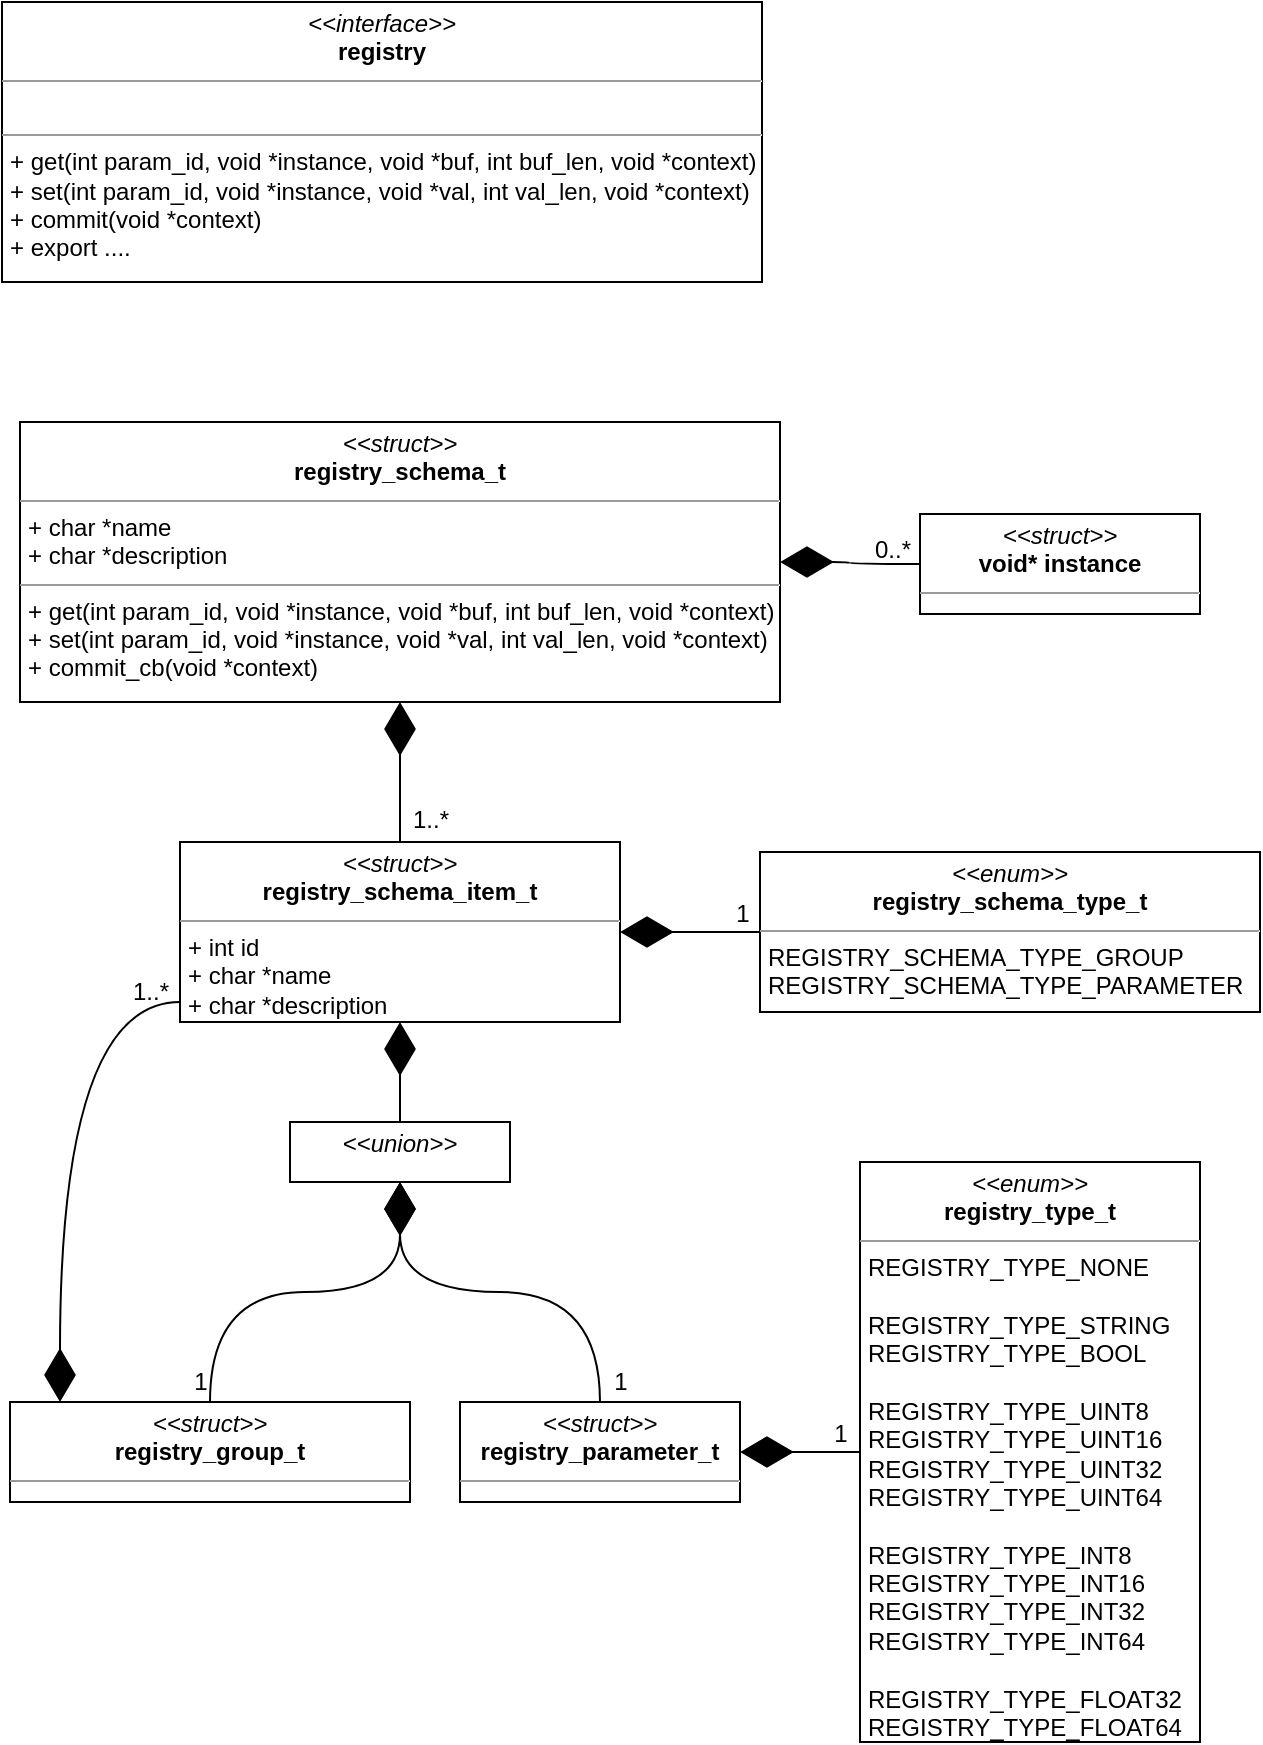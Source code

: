 <mxfile>
    <diagram id="fjN8D4Odn0497USpxgly" name="Page-1">
        <mxGraphModel dx="1261" dy="1747" grid="1" gridSize="10" guides="1" tooltips="1" connect="1" arrows="1" fold="1" page="1" pageScale="1" pageWidth="1169" pageHeight="827" math="0" shadow="0">
            <root>
                <mxCell id="0"/>
                <mxCell id="1" parent="0"/>
                <mxCell id="14" value="&lt;p style=&quot;margin: 0px ; margin-top: 4px ; text-align: center&quot;&gt;&lt;i&gt;&amp;lt;&amp;lt;struct&amp;gt;&amp;gt;&lt;/i&gt;&lt;br&gt;&lt;b&gt;registry_schema_t&lt;/b&gt;&lt;br&gt;&lt;/p&gt;&lt;hr size=&quot;1&quot;&gt;&lt;p style=&quot;margin: 0px ; margin-left: 4px&quot;&gt;+&amp;nbsp;&lt;span&gt;char *name&lt;/span&gt;&lt;/p&gt;&lt;p style=&quot;margin: 0px ; margin-left: 4px&quot;&gt;+ char *description&lt;/p&gt;&lt;hr size=&quot;1&quot;&gt;&lt;p style=&quot;margin: 0px ; margin-left: 4px&quot;&gt;+ get(int param_id, void *instance, void *buf, int buf_len, void *context)&lt;/p&gt;&lt;p style=&quot;margin: 0px ; margin-left: 4px&quot;&gt;+ set(int param_id, void *instance, void *val, int val_len, void *context)&lt;/p&gt;&lt;p style=&quot;margin: 0px ; margin-left: 4px&quot;&gt;+ commit_cb(void *context)&lt;/p&gt;&lt;p style=&quot;margin: 0px ; margin-left: 4px&quot;&gt;&amp;nbsp;&lt;/p&gt;" style="verticalAlign=top;align=left;overflow=fill;fontSize=12;fontFamily=Helvetica;html=1;" parent="1" vertex="1">
                    <mxGeometry x="80" y="90" width="380" height="140" as="geometry"/>
                </mxCell>
                <mxCell id="15" value="&lt;p style=&quot;margin: 0px ; margin-top: 4px ; text-align: center&quot;&gt;&lt;i&gt;&amp;lt;&amp;lt;enum&amp;gt;&amp;gt;&lt;/i&gt;&lt;br&gt;&lt;b&gt;registry_type_t&lt;/b&gt;&lt;/p&gt;&lt;hr size=&quot;1&quot;&gt;&lt;p style=&quot;margin: 0px ; margin-left: 4px&quot;&gt;REGISTRY_TYPE_NONE&lt;br&gt;&lt;/p&gt;&lt;p style=&quot;margin: 0px ; margin-left: 4px&quot;&gt;&lt;br&gt;&lt;/p&gt;&lt;p style=&quot;margin: 0px ; margin-left: 4px&quot;&gt;REGISTRY_TYPE_STRING&lt;br&gt;&lt;/p&gt;&lt;p style=&quot;margin: 0px ; margin-left: 4px&quot;&gt;REGISTRY_TYPE_BOOL&lt;br&gt;&lt;/p&gt;&lt;p style=&quot;margin: 0px ; margin-left: 4px&quot;&gt;&lt;br&gt;&lt;/p&gt;&lt;p style=&quot;margin: 0px ; margin-left: 4px&quot;&gt;REGISTRY_TYPE_UINT8&lt;br&gt;&lt;/p&gt;&lt;p style=&quot;margin: 0px ; margin-left: 4px&quot;&gt;REGISTRY_TYPE_UINT16&lt;br&gt;&lt;/p&gt;&lt;p style=&quot;margin: 0px ; margin-left: 4px&quot;&gt;REGISTRY_TYPE_UINT32&lt;br&gt;&lt;/p&gt;&lt;p style=&quot;margin: 0px ; margin-left: 4px&quot;&gt;REGISTRY_TYPE_UINT64&lt;br&gt;&lt;/p&gt;&lt;p style=&quot;margin: 0px ; margin-left: 4px&quot;&gt;&lt;br&gt;&lt;/p&gt;&lt;p style=&quot;margin: 0px ; margin-left: 4px&quot;&gt;REGISTRY_TYPE_INT8&lt;br&gt;&lt;/p&gt;&lt;p style=&quot;margin: 0px ; margin-left: 4px&quot;&gt;REGISTRY_TYPE_INT16&lt;br&gt;&lt;/p&gt;&lt;p style=&quot;margin: 0px ; margin-left: 4px&quot;&gt;REGISTRY_TYPE_INT32&lt;br&gt;&lt;/p&gt;&lt;p style=&quot;margin: 0px ; margin-left: 4px&quot;&gt;REGISTRY_TYPE_INT64&lt;br&gt;&lt;/p&gt;&lt;p style=&quot;margin: 0px ; margin-left: 4px&quot;&gt;&lt;br&gt;&lt;/p&gt;&lt;p style=&quot;margin: 0px ; margin-left: 4px&quot;&gt;REGISTRY_TYPE_FLOAT32&lt;br&gt;&lt;/p&gt;&lt;p style=&quot;margin: 0px ; margin-left: 4px&quot;&gt;REGISTRY_TYPE_FLOAT64&lt;br&gt;&lt;/p&gt;" style="verticalAlign=top;align=left;overflow=fill;fontSize=12;fontFamily=Helvetica;html=1;" parent="1" vertex="1">
                    <mxGeometry x="500" y="460" width="170" height="290" as="geometry"/>
                </mxCell>
                <mxCell id="16" value="&lt;p style=&quot;margin: 0px ; margin-top: 4px ; text-align: center&quot;&gt;&lt;i&gt;&amp;lt;&amp;lt;struct&amp;gt;&amp;gt;&lt;/i&gt;&lt;br&gt;&lt;b&gt;registry_schema_item_t&lt;/b&gt;&lt;br&gt;&lt;/p&gt;&lt;hr size=&quot;1&quot;&gt;&lt;p style=&quot;margin: 0px ; margin-left: 4px&quot;&gt;+ int id&lt;br&gt;&lt;/p&gt;&lt;p style=&quot;margin: 0px ; margin-left: 4px&quot;&gt;+ char *name&lt;/p&gt;&lt;p style=&quot;margin: 0px ; margin-left: 4px&quot;&gt;+ char *description&lt;/p&gt;&lt;p style=&quot;margin: 0px ; margin-left: 4px&quot;&gt;&amp;nbsp;&lt;/p&gt;" style="verticalAlign=top;align=left;overflow=fill;fontSize=12;fontFamily=Helvetica;html=1;" parent="1" vertex="1">
                    <mxGeometry x="160" y="300" width="220" height="90" as="geometry"/>
                </mxCell>
                <mxCell id="17" value="&lt;p style=&quot;margin: 0px ; margin-top: 4px ; text-align: center&quot;&gt;&lt;i&gt;&amp;lt;&amp;lt;enum&amp;gt;&amp;gt;&lt;/i&gt;&lt;br&gt;&lt;b&gt;registry_schema_type_t&lt;/b&gt;&lt;/p&gt;&lt;hr size=&quot;1&quot;&gt;&lt;p style=&quot;margin: 0px ; margin-left: 4px&quot;&gt;REGISTRY_SCHEMA_TYPE_GROUP&lt;/p&gt;&lt;p style=&quot;margin: 0px ; margin-left: 4px&quot;&gt;REGISTRY_SCHEMA_TYPE_PARAMETER&lt;/p&gt;" style="verticalAlign=top;align=left;overflow=fill;fontSize=12;fontFamily=Helvetica;html=1;" parent="1" vertex="1">
                    <mxGeometry x="450" y="305" width="250" height="80" as="geometry"/>
                </mxCell>
                <mxCell id="18" value="&lt;p style=&quot;margin: 0px ; margin-top: 4px ; text-align: center&quot;&gt;&lt;i&gt;&amp;lt;&amp;lt;struct&amp;gt;&amp;gt;&lt;/i&gt;&lt;br&gt;&lt;b&gt;registry_group_t&lt;/b&gt;&lt;br&gt;&lt;/p&gt;&lt;hr size=&quot;1&quot;&gt;&lt;p style=&quot;margin: 0px ; margin-left: 4px&quot;&gt;&lt;br&gt;&lt;/p&gt;&lt;p style=&quot;margin: 0px ; margin-left: 4px&quot;&gt;&amp;nbsp;&lt;/p&gt;" style="verticalAlign=top;align=left;overflow=fill;fontSize=12;fontFamily=Helvetica;html=1;" parent="1" vertex="1">
                    <mxGeometry x="75" y="580" width="200" height="50" as="geometry"/>
                </mxCell>
                <mxCell id="19" value="&lt;p style=&quot;margin: 0px ; margin-top: 4px ; text-align: center&quot;&gt;&lt;i&gt;&amp;lt;&amp;lt;struct&amp;gt;&amp;gt;&lt;/i&gt;&lt;br&gt;&lt;b&gt;registry_parameter_t&lt;/b&gt;&lt;br&gt;&lt;/p&gt;&lt;hr size=&quot;1&quot;&gt;&lt;p style=&quot;margin: 0px ; margin-left: 4px&quot;&gt;&lt;br&gt;&lt;/p&gt;" style="verticalAlign=top;align=left;overflow=fill;fontSize=12;fontFamily=Helvetica;html=1;" parent="1" vertex="1">
                    <mxGeometry x="300" y="580" width="140" height="50" as="geometry"/>
                </mxCell>
                <mxCell id="66" value="" style="endArrow=diamondThin;endFill=1;endSize=24;html=1;edgeStyle=orthogonalEdgeStyle;curved=1;" parent="1" source="15" target="19" edge="1">
                    <mxGeometry width="160" relative="1" as="geometry">
                        <mxPoint x="-20" y="920" as="sourcePoint"/>
                        <mxPoint x="140" y="920" as="targetPoint"/>
                        <Array as="points">
                            <mxPoint x="490" y="605"/>
                            <mxPoint x="490" y="605"/>
                        </Array>
                    </mxGeometry>
                </mxCell>
                <mxCell id="67" value="" style="endArrow=diamondThin;endFill=1;endSize=24;html=1;edgeStyle=orthogonalEdgeStyle;curved=1;" parent="1" source="18" target="98" edge="1">
                    <mxGeometry width="160" relative="1" as="geometry">
                        <mxPoint x="370" y="710" as="sourcePoint"/>
                        <mxPoint x="285" y="530" as="targetPoint"/>
                    </mxGeometry>
                </mxCell>
                <mxCell id="68" value="" style="endArrow=diamondThin;endFill=1;endSize=24;html=1;edgeStyle=orthogonalEdgeStyle;curved=1;" parent="1" source="19" target="98" edge="1">
                    <mxGeometry width="160" relative="1" as="geometry">
                        <mxPoint x="204" y="590" as="sourcePoint"/>
                        <mxPoint x="285" y="530" as="targetPoint"/>
                    </mxGeometry>
                </mxCell>
                <mxCell id="69" value="" style="endArrow=diamondThin;endFill=1;endSize=24;html=1;edgeStyle=orthogonalEdgeStyle;curved=1;" parent="1" source="16" target="18" edge="1">
                    <mxGeometry width="160" relative="1" as="geometry">
                        <mxPoint x="353.846" y="550" as="sourcePoint"/>
                        <mxPoint x="316.923" y="470" as="targetPoint"/>
                        <Array as="points">
                            <mxPoint x="100" y="380"/>
                        </Array>
                    </mxGeometry>
                </mxCell>
                <mxCell id="70" value="" style="endArrow=diamondThin;endFill=1;endSize=24;html=1;edgeStyle=orthogonalEdgeStyle;curved=1;" parent="1" source="17" target="16" edge="1">
                    <mxGeometry width="160" relative="1" as="geometry">
                        <mxPoint x="170" y="390" as="sourcePoint"/>
                        <mxPoint y="400" as="targetPoint"/>
                        <Array as="points">
                            <mxPoint x="450" y="380"/>
                            <mxPoint x="450" y="380"/>
                        </Array>
                    </mxGeometry>
                </mxCell>
                <mxCell id="72" value="" style="endArrow=diamondThin;endFill=1;endSize=24;html=1;edgeStyle=orthogonalEdgeStyle;curved=1;" parent="1" source="16" target="14" edge="1">
                    <mxGeometry width="160" relative="1" as="geometry">
                        <mxPoint x="530" y="340" as="sourcePoint"/>
                        <mxPoint x="390" y="390" as="targetPoint"/>
                    </mxGeometry>
                </mxCell>
                <mxCell id="90" value="1..*" style="text;html=1;align=center;verticalAlign=middle;resizable=0;points=[];autosize=1;strokeColor=none;" parent="1" vertex="1">
                    <mxGeometry x="130" y="365" width="30" height="20" as="geometry"/>
                </mxCell>
                <mxCell id="91" value="1" style="text;html=1;align=center;verticalAlign=middle;resizable=0;points=[];autosize=1;strokeColor=none;" parent="1" vertex="1">
                    <mxGeometry x="370" y="560" width="20" height="20" as="geometry"/>
                </mxCell>
                <mxCell id="92" value="1" style="text;html=1;align=center;verticalAlign=middle;resizable=0;points=[];autosize=1;strokeColor=none;" parent="1" vertex="1">
                    <mxGeometry x="160" y="560" width="20" height="20" as="geometry"/>
                </mxCell>
                <mxCell id="95" value="1" style="text;html=1;align=center;verticalAlign=middle;resizable=0;points=[];autosize=1;strokeColor=none;" parent="1" vertex="1">
                    <mxGeometry x="431" y="326" width="20" height="20" as="geometry"/>
                </mxCell>
                <mxCell id="96" value="1..*" style="text;html=1;align=center;verticalAlign=middle;resizable=0;points=[];autosize=1;strokeColor=none;" parent="1" vertex="1">
                    <mxGeometry x="270" y="279" width="30" height="20" as="geometry"/>
                </mxCell>
                <mxCell id="98" value="&lt;p style=&quot;margin: 0px ; margin-top: 4px ; text-align: center&quot;&gt;&lt;i&gt;&amp;lt;&amp;lt;union&amp;gt;&amp;gt;&lt;/i&gt;&lt;/p&gt;" style="verticalAlign=top;align=left;overflow=fill;fontSize=12;fontFamily=Helvetica;html=1;" vertex="1" parent="1">
                    <mxGeometry x="215" y="440" width="110" height="30" as="geometry"/>
                </mxCell>
                <mxCell id="99" value="" style="endArrow=diamondThin;endFill=1;endSize=24;html=1;edgeStyle=orthogonalEdgeStyle;curved=1;" edge="1" parent="1" source="98" target="16">
                    <mxGeometry width="160" relative="1" as="geometry">
                        <mxPoint x="380.059" y="650" as="sourcePoint"/>
                        <mxPoint x="285" y="560" as="targetPoint"/>
                    </mxGeometry>
                </mxCell>
                <mxCell id="104" value="1" style="text;html=1;align=center;verticalAlign=middle;resizable=0;points=[];autosize=1;strokeColor=none;" vertex="1" parent="1">
                    <mxGeometry x="480" y="586" width="20" height="20" as="geometry"/>
                </mxCell>
                <mxCell id="109" value="&lt;p style=&quot;margin: 0px ; margin-top: 4px ; text-align: center&quot;&gt;&lt;i&gt;&amp;lt;&amp;lt;struct&amp;gt;&amp;gt;&lt;/i&gt;&lt;br&gt;&lt;b&gt;void* instance&lt;/b&gt;&lt;br&gt;&lt;/p&gt;&lt;hr size=&quot;1&quot;&gt;&lt;p style=&quot;margin: 0px ; margin-left: 4px&quot;&gt;&lt;br&gt;&lt;/p&gt;" style="verticalAlign=top;align=left;overflow=fill;fontSize=12;fontFamily=Helvetica;html=1;" vertex="1" parent="1">
                    <mxGeometry x="530" y="136" width="140" height="50" as="geometry"/>
                </mxCell>
                <mxCell id="110" value="" style="endArrow=diamondThin;endFill=1;endSize=24;html=1;edgeStyle=orthogonalEdgeStyle;curved=1;" edge="1" parent="1" source="109" target="14">
                    <mxGeometry width="160" relative="1" as="geometry">
                        <mxPoint x="280" y="310" as="sourcePoint"/>
                        <mxPoint x="280" y="240" as="targetPoint"/>
                    </mxGeometry>
                </mxCell>
                <mxCell id="111" value="0..*" style="text;html=1;align=center;verticalAlign=middle;resizable=0;points=[];autosize=1;strokeColor=none;" vertex="1" parent="1">
                    <mxGeometry x="501" y="144" width="30" height="20" as="geometry"/>
                </mxCell>
                <mxCell id="113" value="&lt;p style=&quot;margin: 0px ; margin-top: 4px ; text-align: center&quot;&gt;&lt;i&gt;&amp;lt;&amp;lt;interface&amp;gt;&amp;gt;&lt;/i&gt;&lt;br&gt;&lt;b&gt;registry&lt;/b&gt;&lt;br&gt;&lt;/p&gt;&lt;hr size=&quot;1&quot;&gt;&lt;p style=&quot;margin: 0px ; margin-left: 4px&quot;&gt;&lt;br&gt;&lt;/p&gt;&lt;hr size=&quot;1&quot;&gt;&lt;p style=&quot;margin: 0px ; margin-left: 4px&quot;&gt;+ get(int param_id, void *instance, void *buf, int buf_len, void *context)&lt;/p&gt;&lt;p style=&quot;margin: 0px ; margin-left: 4px&quot;&gt;+ set(int param_id, void *instance, void *val, int val_len, void *context)&lt;/p&gt;&lt;p style=&quot;margin: 0px ; margin-left: 4px&quot;&gt;+ commit(void *context)&lt;/p&gt;&lt;p style=&quot;margin: 0px ; margin-left: 4px&quot;&gt;+ export ....&lt;/p&gt;&lt;p style=&quot;margin: 0px ; margin-left: 4px&quot;&gt;&amp;nbsp;&lt;/p&gt;" style="verticalAlign=top;align=left;overflow=fill;fontSize=12;fontFamily=Helvetica;html=1;" vertex="1" parent="1">
                    <mxGeometry x="71" y="-120" width="380" height="140" as="geometry"/>
                </mxCell>
            </root>
        </mxGraphModel>
    </diagram>
</mxfile>